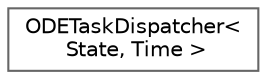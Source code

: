 digraph "Graphical Class Hierarchy"
{
 // LATEX_PDF_SIZE
  bgcolor="transparent";
  edge [fontname=Helvetica,fontsize=10,labelfontname=Helvetica,labelfontsize=10];
  node [fontname=Helvetica,fontsize=10,shape=box,height=0.2,width=0.4];
  rankdir="LR";
  Node0 [id="Node000000",label="ODETaskDispatcher\<\l State, Time \>",height=0.2,width=0.4,color="grey40", fillcolor="white", style="filled",URL="$class_o_d_e_task_dispatcher.html",tooltip="Advanced GPU and Asynchronous CPU Processing Demo."];
}
